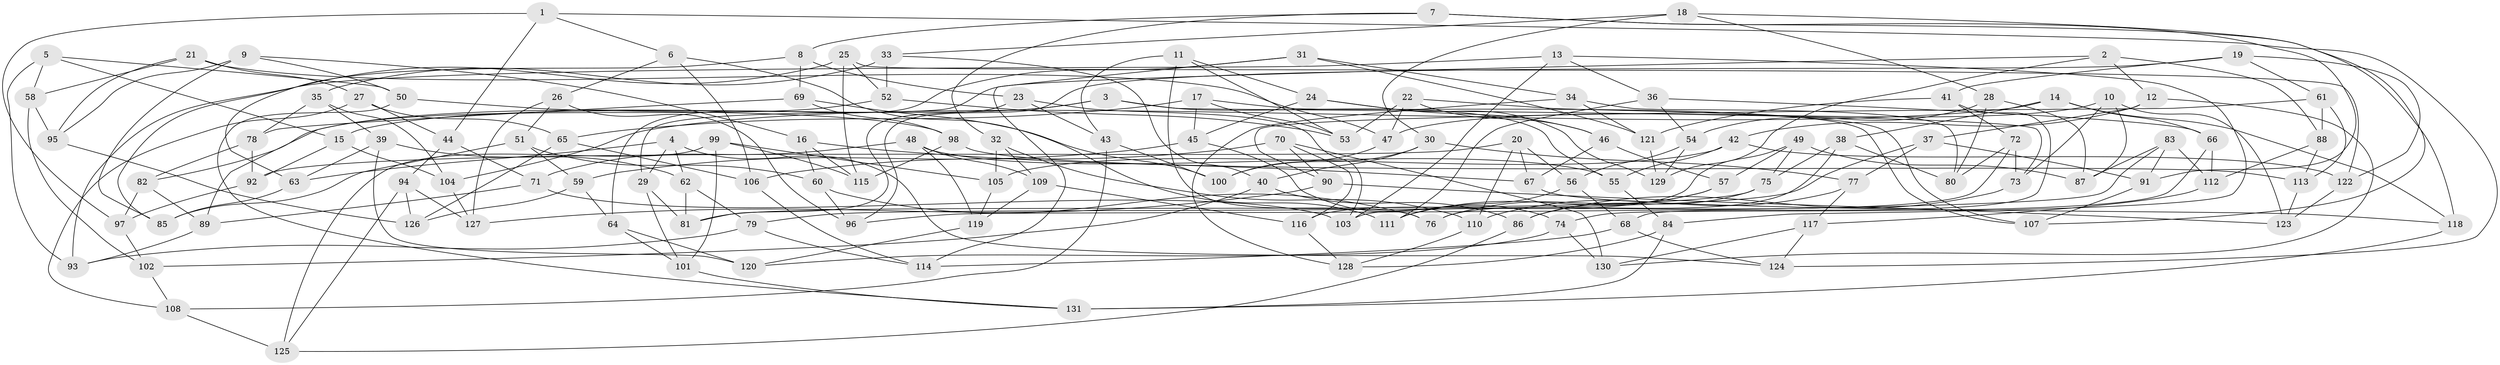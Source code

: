 // coarse degree distribution, {6: 0.5476190476190477, 4: 0.42857142857142855, 5: 0.011904761904761904, 3: 0.011904761904761904}
// Generated by graph-tools (version 1.1) at 2025/42/03/06/25 10:42:24]
// undirected, 131 vertices, 262 edges
graph export_dot {
graph [start="1"]
  node [color=gray90,style=filled];
  1;
  2;
  3;
  4;
  5;
  6;
  7;
  8;
  9;
  10;
  11;
  12;
  13;
  14;
  15;
  16;
  17;
  18;
  19;
  20;
  21;
  22;
  23;
  24;
  25;
  26;
  27;
  28;
  29;
  30;
  31;
  32;
  33;
  34;
  35;
  36;
  37;
  38;
  39;
  40;
  41;
  42;
  43;
  44;
  45;
  46;
  47;
  48;
  49;
  50;
  51;
  52;
  53;
  54;
  55;
  56;
  57;
  58;
  59;
  60;
  61;
  62;
  63;
  64;
  65;
  66;
  67;
  68;
  69;
  70;
  71;
  72;
  73;
  74;
  75;
  76;
  77;
  78;
  79;
  80;
  81;
  82;
  83;
  84;
  85;
  86;
  87;
  88;
  89;
  90;
  91;
  92;
  93;
  94;
  95;
  96;
  97;
  98;
  99;
  100;
  101;
  102;
  103;
  104;
  105;
  106;
  107;
  108;
  109;
  110;
  111;
  112;
  113;
  114;
  115;
  116;
  117;
  118;
  119;
  120;
  121;
  122;
  123;
  124;
  125;
  126;
  127;
  128;
  129;
  130;
  131;
  1 -- 124;
  1 -- 97;
  1 -- 44;
  1 -- 6;
  2 -- 12;
  2 -- 129;
  2 -- 88;
  2 -- 29;
  3 -- 55;
  3 -- 15;
  3 -- 73;
  3 -- 82;
  4 -- 29;
  4 -- 62;
  4 -- 63;
  4 -- 124;
  5 -- 58;
  5 -- 93;
  5 -- 15;
  5 -- 50;
  6 -- 106;
  6 -- 26;
  6 -- 111;
  7 -- 91;
  7 -- 8;
  7 -- 32;
  7 -- 118;
  8 -- 69;
  8 -- 23;
  8 -- 63;
  9 -- 85;
  9 -- 50;
  9 -- 16;
  9 -- 95;
  10 -- 47;
  10 -- 123;
  10 -- 73;
  10 -- 87;
  11 -- 76;
  11 -- 43;
  11 -- 24;
  11 -- 53;
  12 -- 130;
  12 -- 42;
  12 -- 37;
  13 -- 103;
  13 -- 84;
  13 -- 36;
  13 -- 93;
  14 -- 66;
  14 -- 38;
  14 -- 118;
  14 -- 104;
  15 -- 104;
  15 -- 92;
  16 -- 115;
  16 -- 67;
  16 -- 60;
  17 -- 45;
  17 -- 53;
  17 -- 107;
  17 -- 65;
  18 -- 28;
  18 -- 30;
  18 -- 107;
  18 -- 33;
  19 -- 41;
  19 -- 96;
  19 -- 122;
  19 -- 61;
  20 -- 92;
  20 -- 56;
  20 -- 110;
  20 -- 67;
  21 -- 95;
  21 -- 27;
  21 -- 47;
  21 -- 58;
  22 -- 47;
  22 -- 46;
  22 -- 107;
  22 -- 53;
  23 -- 103;
  23 -- 81;
  23 -- 43;
  24 -- 129;
  24 -- 45;
  24 -- 46;
  25 -- 85;
  25 -- 115;
  25 -- 52;
  25 -- 122;
  26 -- 127;
  26 -- 51;
  26 -- 96;
  27 -- 65;
  27 -- 44;
  27 -- 108;
  28 -- 54;
  28 -- 80;
  28 -- 87;
  29 -- 101;
  29 -- 81;
  30 -- 40;
  30 -- 100;
  30 -- 77;
  31 -- 114;
  31 -- 121;
  31 -- 34;
  31 -- 64;
  32 -- 110;
  32 -- 105;
  32 -- 109;
  33 -- 52;
  33 -- 40;
  33 -- 35;
  34 -- 128;
  34 -- 80;
  34 -- 121;
  35 -- 104;
  35 -- 78;
  35 -- 39;
  36 -- 54;
  36 -- 66;
  36 -- 111;
  37 -- 91;
  37 -- 77;
  37 -- 79;
  38 -- 76;
  38 -- 80;
  38 -- 75;
  39 -- 120;
  39 -- 62;
  39 -- 63;
  40 -- 86;
  40 -- 102;
  41 -- 68;
  41 -- 121;
  41 -- 72;
  42 -- 55;
  42 -- 122;
  42 -- 105;
  43 -- 108;
  43 -- 100;
  44 -- 94;
  44 -- 71;
  45 -- 74;
  45 -- 59;
  46 -- 67;
  46 -- 57;
  47 -- 100;
  48 -- 55;
  48 -- 109;
  48 -- 71;
  48 -- 119;
  49 -- 116;
  49 -- 57;
  49 -- 75;
  49 -- 87;
  50 -- 98;
  50 -- 131;
  51 -- 59;
  51 -- 85;
  51 -- 60;
  52 -- 89;
  52 -- 53;
  54 -- 129;
  54 -- 56;
  55 -- 84;
  56 -- 111;
  56 -- 68;
  57 -- 76;
  57 -- 111;
  58 -- 102;
  58 -- 95;
  59 -- 126;
  59 -- 64;
  60 -- 76;
  60 -- 96;
  61 -- 88;
  61 -- 90;
  61 -- 113;
  62 -- 81;
  62 -- 79;
  63 -- 85;
  64 -- 101;
  64 -- 120;
  65 -- 106;
  65 -- 126;
  66 -- 74;
  66 -- 112;
  67 -- 118;
  68 -- 114;
  68 -- 124;
  69 -- 100;
  69 -- 98;
  69 -- 78;
  70 -- 116;
  70 -- 130;
  70 -- 90;
  70 -- 106;
  71 -- 89;
  71 -- 103;
  72 -- 73;
  72 -- 103;
  72 -- 80;
  73 -- 86;
  74 -- 120;
  74 -- 130;
  75 -- 86;
  75 -- 81;
  77 -- 110;
  77 -- 117;
  78 -- 92;
  78 -- 82;
  79 -- 93;
  79 -- 114;
  82 -- 97;
  82 -- 89;
  83 -- 112;
  83 -- 91;
  83 -- 96;
  83 -- 87;
  84 -- 128;
  84 -- 131;
  86 -- 125;
  88 -- 112;
  88 -- 113;
  89 -- 93;
  90 -- 123;
  90 -- 127;
  91 -- 107;
  92 -- 97;
  94 -- 125;
  94 -- 127;
  94 -- 126;
  95 -- 126;
  97 -- 102;
  98 -- 113;
  98 -- 115;
  99 -- 125;
  99 -- 115;
  99 -- 105;
  99 -- 101;
  101 -- 131;
  102 -- 108;
  104 -- 127;
  105 -- 119;
  106 -- 114;
  108 -- 125;
  109 -- 116;
  109 -- 119;
  110 -- 128;
  112 -- 117;
  113 -- 123;
  116 -- 128;
  117 -- 130;
  117 -- 124;
  118 -- 131;
  119 -- 120;
  121 -- 129;
  122 -- 123;
}
